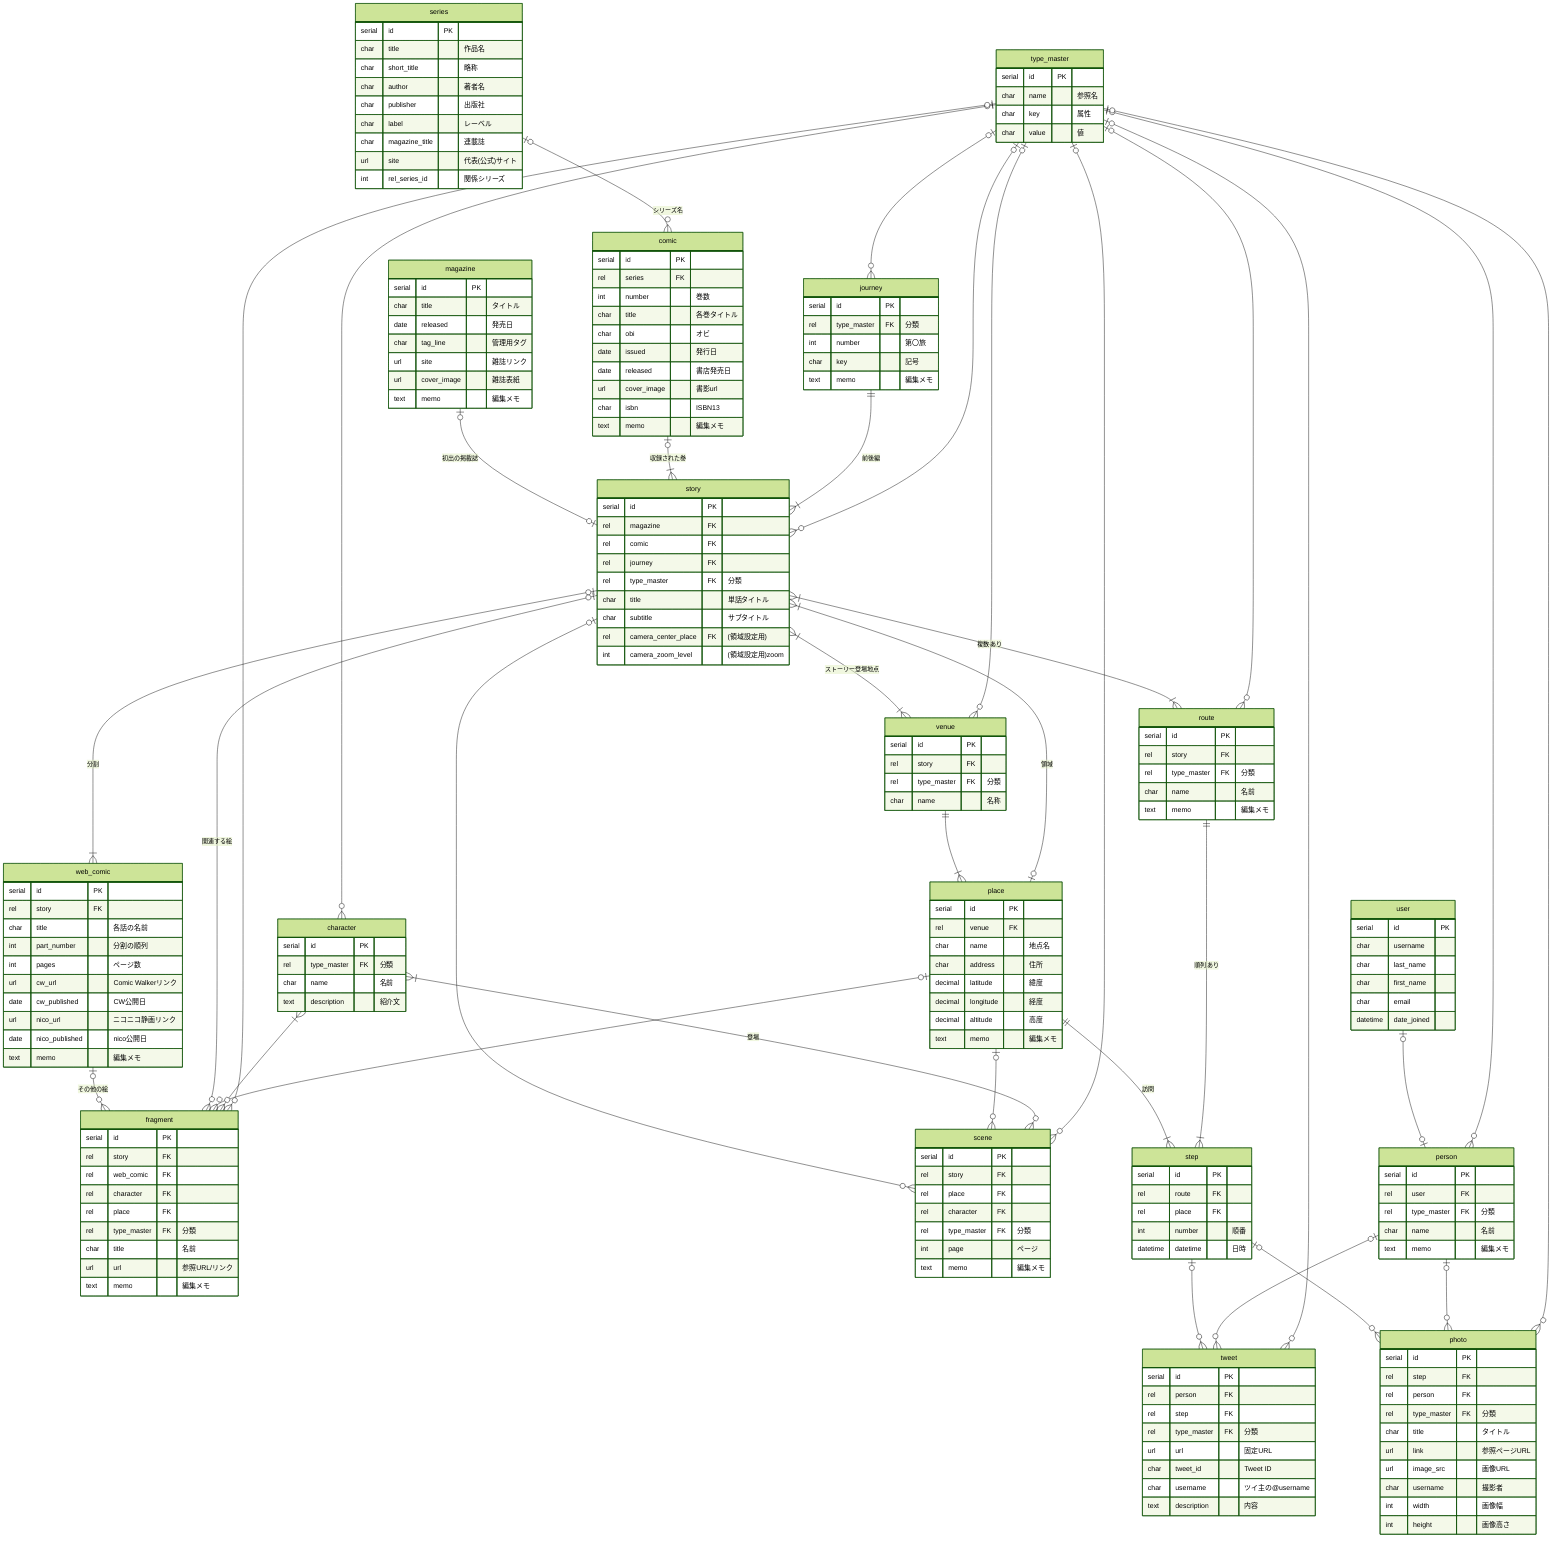 %%{init:{'theme':'forest'}}%%

erDiagram
    series |o--o{ comic : "シリーズ名"
    %% magazine 雑誌に載らないストーリー、掲載がない号もある 雑誌連載はWeb連載時には分割されている
    magazine |o--o| story : "初出の掲載誌"
    %% story Web掲載された単話、「単行本に未収録」もあり
    story |o--|{ web_comic : "分割"
    %% web_comic ストーリー以外のWeb連載に登場した絵
    web_comic |o--o{ fragment : "その他の絵"
    comic |o--|{ story : "収録された巻"
    %% journey 第〇旅が前後編に分割されるケース 同じ場所が複数の旅に登場する場合あり
    journey ||--|{ story : "前後編"
    %% story その他雑多な絵に関連する単話
    story |o--o{ fragment : "関連する絵"
    story |o--o{ scene : ""
    story }|--|{ venue : "ストーリー登場地点"
    %% camera_center_place ストーリー登場地点を含む領域(四角形)の中心座標
    place |o--|{ story : "領域"
    %% story 単話に登場する地点をルートとして表現する
    story }|--|{ route : "複数あり"
    place ||--|{ step : "訪問"
    route ||--|{ step : "順列あり"
    venue ||--|{ place : ""
    place |o--o{ fragment : ""
    place |o--o{ scene : ""
    step |o--o{ tweet : ""
    step |o--o{ photo : ""
    character }|--o{ fragment : ""
    %% character 登場するキャラクター
    character }|--o{ scene : "登場"
    person |o--o{ tweet : ""
    person |o--o{ photo : ""
    %% user "認証情報とユーザー情報の紐付け"
    user |o--o| person : ""
    type_master |o--o{ character : ""
    type_master |o--o{ fragment : ""
    type_master |o--o{ journey : ""
    type_master |o--o{ person : ""
    type_master |o--o{ photo : ""
    type_master |o--o{ route : ""
    type_master |o--o{ scene : ""
    type_master |o--o{ story : ""
    type_master |o--o{ tweet : ""
    type_master |o--o{ venue : ""


%% ざつ旅 鈴ヶ森ちか短編集(仮)

%% series 正シリーズと番外シリーズは、別々に登録する ※巻数が自然数の順列になる [リソース]
series {
    serial id PK
    %% 正確な作品の名称
    char title "作品名"
    %% 略称や通称で代表的なもの
    char short_title "略称"
    %% 著者複数名の場合は、代表者をカンマ区切りで列挙する
    char author "著者名"
    %% 出版社 例：KADOKAWA
    char publisher "出版社"
    %% コミック・シリーズのレーベル名称 例：電撃コミックスNEXT
    char label "レーベル"
    %% 雑誌連載の誌名か、Web連載のレーベル名称
    char magazine_title "連載誌"
    %% 公式サイトや他のWebサイトから代表するものを1件
    url site "代表(公式)サイト"
    %% モデルにはあえてリレーションを定義せず (単方向リスト)
    int rel_series_id "関係シリーズ"
}

%% comic 単行本 1巻、2巻、…。単巻のみの場合はseries=NULL [リソース]
comic {
    serial id PK
    rel series FK
    %% 第n巻 入力するのは数字のみ
    int number "巻数"
    %% 例：ざつ旅-That's Journey- 1。※巻数の表記は作品毎に呼び方のバリエーションがある
    char title "各巻タイトル"
    %% 特徴的な帯の文言
    char obi "オビ"
    %% 巻末の奥付にある、初版発行日
    date issued "発行日"
    date released "書店発売日"
    %% 版元ドットコムの書誌情報DBより
    url cover_image "書影url"
    char isbn "ISBN13"
    text memo "編集メモ"
}

%% web_comic Web連載 第1旅(1)、番外旅、一枚モノ、… [リソース]
web_comic {
    serial id PK
    rel story FK
    char title "各話の名前"
    int part_number "分割の順列"
    int pages "ページ数"
    url cw_url "Comic Walkerリンク"
    date cw_published "CW公開日"
    url nico_url "ニコニコ静画リンク"
    date nico_published "nico公開日"
    text memo "編集メモ"
}

%% magazine 雑誌連載 マオウ [イベント]
magazine {
    serial id PK
    %% 雑誌のタイトル 例：電撃マオウ 2020年1月号
    char title "タイトル"
    %% 書店等での発売日 ※タイトルの月の2か月前27日前後
    date released "発売日"
    %% 表紙や付録になった号、などを表すタグ
    char tag_line "管理用タグ"
    %% 例: https://dengekimaoh.jp/magazine/magazine-nnnnn.html
    url site "雑誌リンク"
    %% 例: https://dengekimaoh.jp/archives/008/202208/xxxxxxxx.jpg
    url cover_image "雑誌表紙"
    text memo "編集メモ"
}

%% type_master 分類型の項目の選択肢マスター [リソース]
type_master {
    serial id PK
    char name "参照名"
    char key "属性"
    char value "値"
}

%% fragment その他媒体 表紙カラー、店舗特典、ポスター、別冊、雑誌付録。コミック収録と未収録がある [リソース]
fragment {
    serial id PK
    rel story FK
    rel web_comic FK
    rel character FK
    rel place FK
    %% type_master fragment
    rel type_master FK "分類"
    char title "名前"
    url url "参照URL/リンク"
    text memo "編集メモ"
}

%% journey 第〇旅、番外旅 [イベント]
journey {
    serial id PK
    %% type_master journey
    rel type_master FK "分類"
    %% 入力は数字のみ
    int number "第〇旅"
    char key "記号"
    text memo "編集メモ"
}

%% story 単行本の単話 第〇旅前編、第〇旅後編。コミック未収録もある [イベント]
story {
    serial id PK
    rel magazine FK
    rel comic FK
    rel journey FK
    %% type_master story
    rel type_master FK "分類"
    char title "単話タイトル"
    char subtitle "サブタイトル"
    %% place story このストーリーに登場する主な地点をすべて包含するような範囲(四角形)の中心
    rel camera_center_place FK "(領域設定用)"
    int camera_zoom_level "(領域設定用)zoom"
}

%% route 経路 placeを組み合わせて経路とする [リソース]
route {
    serial id PK
    rel story FK
    %% type_master route
    rel type_master FK "分類"
    char name "名前"
    text memo "編集メモ"
}

%% venue 目的地 会津、松島、那須、… [リソース]
venue {
    serial id PK
    rel story FK
    %% type_master venue
    rel type_master FK "分類"
    char name "名称"
}

%% place 場所 東京駅の顔出しパネル、登場店舗、宿泊場所、観光名所、施設、交通拠点 [リソース]
place {
    serial id PK
    rel venue FK
    char name "地点名"
    char address "住所"
    decimal latitude "緯度"
    decimal longitude "経度"
    decimal altitude "高度"
    text memo "編集メモ"
}

%% step 訪問 routeに含まれる地点を訪れた日時 [イベント]
step {
    serial id PK
    rel route FK
    rel place FK
    int number "順番"
    datetime datetime "日時"
    %% "zoom=14, pitch=60, bearing=0"
}

%% scene シーン 名シーン、ざつ旅ARのマーカー [イベント]
scene {
    serial id PK
    rel story FK
    rel place FK
    rel character FK
    %% type_master scene
    rel type_master FK "分類"
    %% コミック掲載ページ
    int page "ページ"
    text memo "編集メモ"
}

%% character キャラクター 主要5人、編集部、他 [リソース]
character {
    serial id PK
    %% type_master character
    rel type_master FK "分類"
    char name "名前"
    text description "紹介文"
}

%% photo flickr (google place photo api有料) [リソース]
photo {
    serial id PK
    rel step FK
    rel person FK
    %% type_master photo
    rel type_master FK "分類"
    char title "タイトル"
    url link "参照ページURL"
    url image_src "画像URL"
    %% 参照先固有の、撮影者を識別する情報
    char username "撮影者"
    int width "画像幅"
    int height "画像高さ"
}

%% tweet Twitter 石坂さん、鈴ヶ森さん、読者等、無関係 [リソース]
tweet {
    serial id PK
    rel person FK
    rel step FK
    %% type_master tweet
    rel type_master FK "分類"
    url url "固定URL"
    %% 桁数が大きいため、JSON等では数値型で扱えないことに注意
    char tweet_id "Tweet ID"
    %% @username は変わる可能性があることに注意
    char username "ツイ主の@username"
    text description "内容"
}

%% person コンテンツの作者 ツイート/写真を撮影した人 [リソース]
person {
    serial id PK
    rel user FK
    %% type_master person
    rel type_master FK "分類"
    char name "名前"
    text memo "編集メモ"
}

%% user ユーザー 利用者 [リソース]
user {
    serial id PK
    char username
    char last_name
    char first_name
    char email
    datetime date_joined
}

%% role [リソース]
%% permission 権限 [イベント]